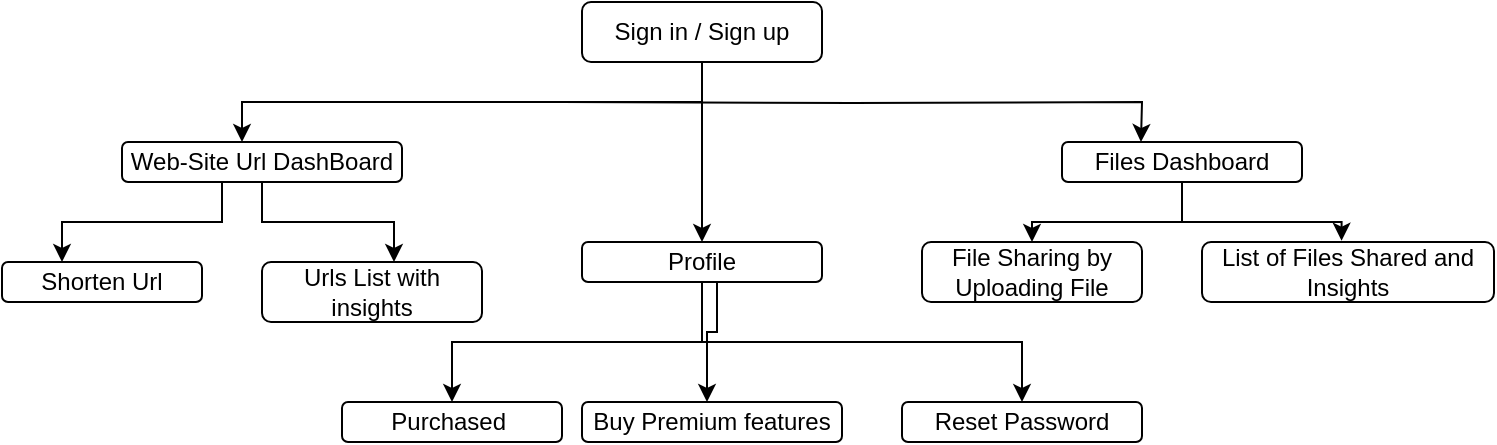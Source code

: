 <mxfile version="27.0.9">
  <diagram name="Page-1" id="DnfFIm5SRzOMC3KSrIKL">
    <mxGraphModel dx="793" dy="393" grid="1" gridSize="10" guides="1" tooltips="1" connect="1" arrows="1" fold="1" page="1" pageScale="1" pageWidth="827" pageHeight="1169" math="0" shadow="0">
      <root>
        <mxCell id="0" />
        <mxCell id="1" parent="0" />
        <mxCell id="qwOevBWws_3wbPYmrsdc-2" style="edgeStyle=orthogonalEdgeStyle;rounded=0;orthogonalLoop=1;jettySize=auto;html=1;exitX=0.5;exitY=1;exitDx=0;exitDy=0;" edge="1" parent="1" source="qwOevBWws_3wbPYmrsdc-1">
          <mxGeometry relative="1" as="geometry">
            <mxPoint x="160" y="480" as="targetPoint" />
            <Array as="points">
              <mxPoint x="390" y="460" />
              <mxPoint x="160" y="460" />
            </Array>
          </mxGeometry>
        </mxCell>
        <mxCell id="qwOevBWws_3wbPYmrsdc-3" style="edgeStyle=orthogonalEdgeStyle;rounded=0;orthogonalLoop=1;jettySize=auto;html=1;exitX=0.5;exitY=1;exitDx=0;exitDy=0;" edge="1" parent="1">
          <mxGeometry relative="1" as="geometry">
            <mxPoint x="609.48" y="480" as="targetPoint" />
            <mxPoint x="319.48" y="460" as="sourcePoint" />
          </mxGeometry>
        </mxCell>
        <mxCell id="qwOevBWws_3wbPYmrsdc-15" style="edgeStyle=orthogonalEdgeStyle;rounded=0;orthogonalLoop=1;jettySize=auto;html=1;exitX=0.5;exitY=1;exitDx=0;exitDy=0;entryX=0.5;entryY=0;entryDx=0;entryDy=0;" edge="1" parent="1" source="qwOevBWws_3wbPYmrsdc-1" target="qwOevBWws_3wbPYmrsdc-14">
          <mxGeometry relative="1" as="geometry" />
        </mxCell>
        <mxCell id="qwOevBWws_3wbPYmrsdc-1" value="Sign in / Sign up" style="rounded=1;whiteSpace=wrap;html=1;" vertex="1" parent="1">
          <mxGeometry x="330" y="410" width="120" height="30" as="geometry" />
        </mxCell>
        <mxCell id="qwOevBWws_3wbPYmrsdc-6" style="edgeStyle=orthogonalEdgeStyle;rounded=0;orthogonalLoop=1;jettySize=auto;html=1;" edge="1" parent="1">
          <mxGeometry relative="1" as="geometry">
            <mxPoint x="70.0" y="540" as="targetPoint" />
            <mxPoint x="150.0" y="500" as="sourcePoint" />
            <Array as="points">
              <mxPoint x="150" y="520" />
              <mxPoint x="70" y="520" />
            </Array>
          </mxGeometry>
        </mxCell>
        <mxCell id="qwOevBWws_3wbPYmrsdc-4" value="Web-Site Url DashBoard" style="rounded=1;whiteSpace=wrap;html=1;" vertex="1" parent="1">
          <mxGeometry x="100" y="480" width="140" height="20" as="geometry" />
        </mxCell>
        <mxCell id="qwOevBWws_3wbPYmrsdc-11" style="edgeStyle=orthogonalEdgeStyle;rounded=0;orthogonalLoop=1;jettySize=auto;html=1;" edge="1" parent="1" source="qwOevBWws_3wbPYmrsdc-5" target="qwOevBWws_3wbPYmrsdc-10">
          <mxGeometry relative="1" as="geometry" />
        </mxCell>
        <mxCell id="qwOevBWws_3wbPYmrsdc-5" value="Files Dashboard" style="rounded=1;whiteSpace=wrap;html=1;" vertex="1" parent="1">
          <mxGeometry x="570" y="480" width="120" height="20" as="geometry" />
        </mxCell>
        <mxCell id="qwOevBWws_3wbPYmrsdc-7" value="Shorten Url" style="rounded=1;whiteSpace=wrap;html=1;" vertex="1" parent="1">
          <mxGeometry x="40" y="540" width="100" height="20" as="geometry" />
        </mxCell>
        <mxCell id="qwOevBWws_3wbPYmrsdc-8" value="Urls List with insights" style="rounded=1;whiteSpace=wrap;html=1;" vertex="1" parent="1">
          <mxGeometry x="170" y="540" width="110" height="30" as="geometry" />
        </mxCell>
        <mxCell id="qwOevBWws_3wbPYmrsdc-9" style="edgeStyle=orthogonalEdgeStyle;rounded=0;orthogonalLoop=1;jettySize=auto;html=1;entryX=0.6;entryY=0;entryDx=0;entryDy=0;entryPerimeter=0;" edge="1" parent="1" source="qwOevBWws_3wbPYmrsdc-4" target="qwOevBWws_3wbPYmrsdc-8">
          <mxGeometry relative="1" as="geometry" />
        </mxCell>
        <mxCell id="qwOevBWws_3wbPYmrsdc-10" value="File Sharing by Uploading File" style="rounded=1;whiteSpace=wrap;html=1;" vertex="1" parent="1">
          <mxGeometry x="500" y="530" width="110" height="30" as="geometry" />
        </mxCell>
        <mxCell id="qwOevBWws_3wbPYmrsdc-12" value="List of Files Shared and Insights" style="rounded=1;whiteSpace=wrap;html=1;" vertex="1" parent="1">
          <mxGeometry x="640" y="530" width="146" height="30" as="geometry" />
        </mxCell>
        <mxCell id="qwOevBWws_3wbPYmrsdc-13" style="edgeStyle=orthogonalEdgeStyle;rounded=0;orthogonalLoop=1;jettySize=auto;html=1;entryX=0.478;entryY=-0.021;entryDx=0;entryDy=0;entryPerimeter=0;" edge="1" parent="1" source="qwOevBWws_3wbPYmrsdc-5" target="qwOevBWws_3wbPYmrsdc-12">
          <mxGeometry relative="1" as="geometry" />
        </mxCell>
        <mxCell id="qwOevBWws_3wbPYmrsdc-16" style="edgeStyle=orthogonalEdgeStyle;rounded=0;orthogonalLoop=1;jettySize=auto;html=1;exitX=0.5;exitY=1;exitDx=0;exitDy=0;" edge="1" parent="1" source="qwOevBWws_3wbPYmrsdc-14" target="qwOevBWws_3wbPYmrsdc-17">
          <mxGeometry relative="1" as="geometry">
            <mxPoint x="270" y="640" as="targetPoint" />
          </mxGeometry>
        </mxCell>
        <mxCell id="qwOevBWws_3wbPYmrsdc-18" style="edgeStyle=orthogonalEdgeStyle;rounded=0;orthogonalLoop=1;jettySize=auto;html=1;" edge="1" parent="1">
          <mxGeometry relative="1" as="geometry">
            <mxPoint x="392.5" y="610" as="targetPoint" />
            <mxPoint x="397.5" y="540" as="sourcePoint" />
            <Array as="points">
              <mxPoint x="397.5" y="575" />
              <mxPoint x="392.5" y="575" />
            </Array>
          </mxGeometry>
        </mxCell>
        <mxCell id="qwOevBWws_3wbPYmrsdc-20" style="edgeStyle=orthogonalEdgeStyle;rounded=0;orthogonalLoop=1;jettySize=auto;html=1;exitX=0.5;exitY=1;exitDx=0;exitDy=0;" edge="1" parent="1" source="qwOevBWws_3wbPYmrsdc-14" target="qwOevBWws_3wbPYmrsdc-21">
          <mxGeometry relative="1" as="geometry">
            <mxPoint x="550" y="610" as="targetPoint" />
          </mxGeometry>
        </mxCell>
        <mxCell id="qwOevBWws_3wbPYmrsdc-14" value="Profile" style="rounded=1;whiteSpace=wrap;html=1;" vertex="1" parent="1">
          <mxGeometry x="330" y="530" width="120" height="20" as="geometry" />
        </mxCell>
        <mxCell id="qwOevBWws_3wbPYmrsdc-17" value="Purchased&amp;nbsp;" style="rounded=1;whiteSpace=wrap;html=1;" vertex="1" parent="1">
          <mxGeometry x="210" y="610" width="110" height="20" as="geometry" />
        </mxCell>
        <mxCell id="qwOevBWws_3wbPYmrsdc-19" value="Buy Premium features" style="rounded=1;whiteSpace=wrap;html=1;" vertex="1" parent="1">
          <mxGeometry x="330" y="610" width="130" height="20" as="geometry" />
        </mxCell>
        <mxCell id="qwOevBWws_3wbPYmrsdc-21" value="Reset Password" style="rounded=1;whiteSpace=wrap;html=1;" vertex="1" parent="1">
          <mxGeometry x="490" y="610" width="120" height="20" as="geometry" />
        </mxCell>
      </root>
    </mxGraphModel>
  </diagram>
</mxfile>
